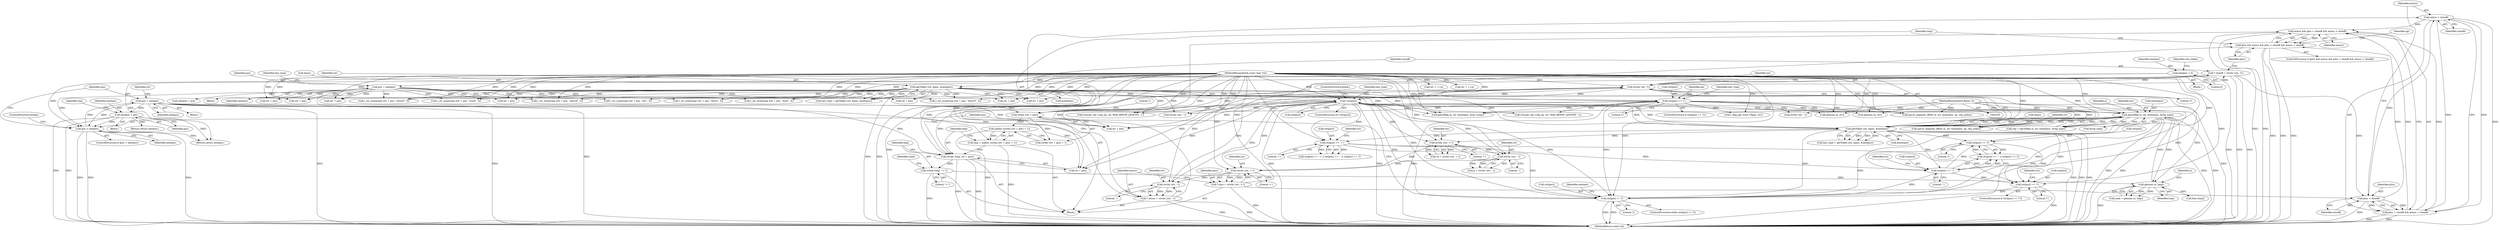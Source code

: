 digraph "0_radare2_9b46d38dd3c4de6048a488b655c7319f845af185@API" {
"1000651" [label="(Call,minus < closeB)"];
"1000631" [label="(Call,* minus = strchr (str, '-'))"];
"1000633" [label="(Call,strchr (str, '-'))"];
"1000627" [label="(Call,strchr (str, '+'))"];
"1000598" [label="(Call,strchr (str, '+'))"];
"1000377" [label="(Call,!str[pos])"];
"1000489" [label="(Call,parseReg (a, str, &nextpos, &reg_type))"];
"1000682" [label="(Call,getnum (a, tmp))"];
"1000106" [label="(MethodParameterIn,RAsm *a)"];
"1000676" [label="(Call,strtok (tmp, \"+-\"))"];
"1000671" [label="(Call,strcpy (tmp, str + pos))"];
"1000662" [label="(Call,tmp = malloc (strlen (str + pos) + 1))"];
"1000664" [label="(Call,malloc (strlen (str + pos) + 1))"];
"1000666" [label="(Call,strlen (str + pos))"];
"1000639" [label="(Call,strchr (str, ']'))"];
"1000107" [label="(MethodParameterIn,const char *str)"];
"1000373" [label="(Call,pos = nextpos)"];
"1000368" [label="(Call,pos > nextpos)"];
"1000137" [label="(Call,pos = nextpos)"];
"1000113" [label="(Call,nextpos = 0)"];
"1000484" [label="(Call,nextpos = pos)"];
"1000385" [label="(Call,getToken (str, &pos, &nextpos))"];
"1000142" [label="(Call,getToken (str, &pos, &nextpos))"];
"1000361" [label="(Call,str[pos] != ']')"];
"1000409" [label="(Call,str[pos] == ']')"];
"1000404" [label="(Call,str[pos] == '-')"];
"1000398" [label="(Call,str[pos] == '+')"];
"1000458" [label="(Call,str[pos] == '*')"];
"1000314" [label="(Call,str[pos] == '[')"];
"1000612" [label="(Call,strchr (str, '-'))"];
"1000648" [label="(Call,plus < closeB)"];
"1000625" [label="(Call,* plus = strchr (str, '+'))"];
"1000637" [label="(Call,* closeB = strchr (str, ']'))"];
"1000645" [label="(Call,minus && plus < closeB && minus < closeB)"];
"1000643" [label="(Call,plus && minus && plus < closeB && minus < closeB)"];
"1000647" [label="(Call,plus < closeB && minus < closeB)"];
"1000641" [label="(Literal,']')"];
"1000404" [label="(Call,str[pos] == '-')"];
"1000484" [label="(Call,nextpos = pos)"];
"1000640" [label="(Identifier,str)"];
"1000142" [label="(Call,getToken (str, &pos, &nextpos))"];
"1000409" [label="(Call,str[pos] == ']')"];
"1000363" [label="(Identifier,str)"];
"1000140" [label="(Call,last_type = getToken (str, &pos, &nextpos))"];
"1000637" [label="(Call,* closeB = strchr (str, ']'))"];
"1000314" [label="(Call,str[pos] == '[')"];
"1000613" [label="(Identifier,str)"];
"1000708" [label="(Call,strncpy (op->rep_op, str, MAX_REPOP_LENGTH - 1))"];
"1000932" [label="(Return,return nextpos;)"];
"1000462" [label="(Literal,'*')"];
"1000386" [label="(Identifier,str)"];
"1000909" [label="(Call,strchr (str, '-'))"];
"1000672" [label="(Identifier,tmp)"];
"1000614" [label="(Literal,'-')"];
"1000150" [label="(Call,r_str_ncasecmp (str + pos, \"ptr\", 3))"];
"1000411" [label="(Identifier,str)"];
"1000370" [label="(Identifier,nextpos)"];
"1000106" [label="(MethodParameterIn,RAsm *a)"];
"1000858" [label="(Call,str = ++p)"];
"1000458" [label="(Call,str[pos] == '*')"];
"1000378" [label="(Call,str[pos])"];
"1000638" [label="(Identifier,closeB)"];
"1000846" [label="(Call,strchr (str, '-'))"];
"1000646" [label="(Identifier,minus)"];
"1000413" [label="(Literal,']')"];
"1000486" [label="(Identifier,pos)"];
"1000644" [label="(Identifier,plus)"];
"1000212" [label="(Call,str + pos)"];
"1000318" [label="(Literal,'[')"];
"1000236" [label="(Call,r_str_ncasecmp (str + pos, \"qword\", 5))"];
"1000610" [label="(Call,p = strchr (str, '-'))"];
"1000114" [label="(Identifier,nextpos)"];
"1000488" [label="(Identifier,reg)"];
"1000684" [label="(Identifier,tmp)"];
"1000696" [label="(Call,nextpos = pos)"];
"1000385" [label="(Call,getToken (str, &pos, &nextpos))"];
"1000929" [label="(Call,getnum (a, str))"];
"1000141" [label="(Identifier,last_type)"];
"1000162" [label="(Call,str + pos)"];
"1000408" [label="(Literal,'-')"];
"1000673" [label="(Call,str + pos)"];
"1000405" [label="(Call,str[pos])"];
"1000375" [label="(Identifier,nextpos)"];
"1000261" [label="(Call,r_str_ncasecmp (str + pos, \"oword\", 5))"];
"1000491" [label="(Identifier,str)"];
"1000627" [label="(Call,strchr (str, '+'))"];
"1000650" [label="(Identifier,closeB)"];
"1000469" [label="(Block,)"];
"1000657" [label="(Identifier,op)"];
"1000670" [label="(Literal,1)"];
"1000685" [label="(Call,free (tmp))"];
"1000652" [label="(Identifier,minus)"];
"1000366" [label="(Block,)"];
"1000683" [label="(Identifier,a)"];
"1000376" [label="(ControlStructure,if (!str[pos]))"];
"1000639" [label="(Call,strchr (str, ']'))"];
"1000489" [label="(Call,parseReg (a, str, &nextpos, &reg_type))"];
"1000633" [label="(Call,strchr (str, '-'))"];
"1000678" [label="(Literal,\"+-\")"];
"1000662" [label="(Call,tmp = malloc (strlen (str + pos) + 1))"];
"1000137" [label="(Call,pos = nextpos)"];
"1000612" [label="(Call,strchr (str, '-'))"];
"1000771" [label="(Call,parse_segment_offset (a, str, &nextpos, op, reg_index))"];
"1000143" [label="(Identifier,str)"];
"1000459" [label="(Call,str[pos])"];
"1000631" [label="(Call,* minus = strchr (str, '-'))"];
"1000666" [label="(Call,strlen (str + pos))"];
"1000600" [label="(Literal,'+')"];
"1000682" [label="(Call,getnum (a, tmp))"];
"1000262" [label="(Call,str + pos)"];
"1000635" [label="(Literal,'-')"];
"1000921" [label="(Call,str = ++p)"];
"1000365" [label="(Literal,']')"];
"1000362" [label="(Call,str[pos])"];
"1000373" [label="(Call,pos = nextpos)"];
"1000138" [label="(Identifier,pos)"];
"1000237" [label="(Call,str + pos)"];
"1000119" [label="(Identifier,size_token)"];
"1000554" [label="(Call,parse_segment_offset (a, str, &nextpos, op, reg_index))"];
"1000457" [label="(ControlStructure,if (str[pos] == '*'))"];
"1000832" [label="(Call,r_flag_get (core->flags, str))"];
"1000110" [label="(Block,)"];
"1000315" [label="(Call,str[pos])"];
"1000323" [label="(Identifier,op)"];
"1000634" [label="(Identifier,str)"];
"1000387" [label="(Call,&pos)"];
"1000374" [label="(Identifier,pos)"];
"1000598" [label="(Call,strchr (str, '+'))"];
"1000151" [label="(Call,str + pos)"];
"1000113" [label="(Call,nextpos = 0)"];
"1000671" [label="(Call,strcpy (tmp, str + pos))"];
"1000397" [label="(Call,str[pos] == '+' || str[pos] == '-' || str[pos] == ']')"];
"1000383" [label="(Call,last_type = getToken (str, &pos, &nextpos))"];
"1000645" [label="(Call,minus && plus < closeB && minus < closeB)"];
"1000382" [label="(ControlStructure,break;)"];
"1000107" [label="(MethodParameterIn,const char *str)"];
"1000494" [label="(Call,&reg_type)"];
"1000626" [label="(Identifier,plus)"];
"1000211" [label="(Call,r_str_ncasecmp (str + pos, \"dword\", 5))"];
"1000287" [label="(Call,str + pos)"];
"1000648" [label="(Call,plus < closeB)"];
"1000731" [label="(Call,parseReg (a, str, &nextpos, &op->type))"];
"1000665" [label="(Call,strlen (str + pos) + 1)"];
"1000492" [label="(Call,&nextpos)"];
"1000367" [label="(ControlStructure,if (pos > nextpos))"];
"1000187" [label="(Call,str + pos)"];
"1000642" [label="(ControlStructure,if (plus && minus && plus < closeB && minus < closeB))"];
"1000933" [label="(Identifier,nextpos)"];
"1000360" [label="(ControlStructure,while (str[pos] != ']'))"];
"1000653" [label="(Identifier,closeB)"];
"1000286" [label="(Call,r_str_ncasecmp (str + pos, \"tbyte\", 5))"];
"1000487" [label="(Call,reg = parseReg (a, str, &nextpos, &reg_type))"];
"1000664" [label="(Call,malloc (strlen (str + pos) + 1))"];
"1000146" [label="(Call,&nextpos)"];
"1000403" [label="(Call,str[pos] == '-' || str[pos] == ']')"];
"1000866" [label="(Call,getnum (a, str))"];
"1000693" [label="(Identifier,last_type)"];
"1000490" [label="(Identifier,a)"];
"1000361" [label="(Call,str[pos] != ']')"];
"1000594" [label="(Block,)"];
"1000399" [label="(Call,str[pos])"];
"1000372" [label="(ControlStructure,break;)"];
"1000144" [label="(Call,&pos)"];
"1000680" [label="(Call,read = getnum (a, tmp))"];
"1000384" [label="(Identifier,last_type)"];
"1000369" [label="(Identifier,pos)"];
"1000681" [label="(Identifier,read)"];
"1000877" [label="(Call,strncpy (op->rep_op, str, MAX_REPOP_LENGTH - 1))"];
"1000667" [label="(Call,str + pos)"];
"1000115" [label="(Literal,0)"];
"1000186" [label="(Call,r_str_ncasecmp (str + pos, \"word\", 4))"];
"1000136" [label="(Block,)"];
"1000161" [label="(Call,r_str_ncasecmp (str + pos, \"byte\", 4))"];
"1000596" [label="(Call,*p = strchr (str, '+'))"];
"1000628" [label="(Identifier,str)"];
"1000647" [label="(Call,plus < closeB && minus < closeB)"];
"1000377" [label="(Call,!str[pos])"];
"1000632" [label="(Identifier,minus)"];
"1000406" [label="(Identifier,str)"];
"1000934" [label="(MethodReturn,static int)"];
"1000651" [label="(Call,minus < closeB)"];
"1000485" [label="(Identifier,nextpos)"];
"1000313" [label="(ControlStructure,if (str[pos] == '['))"];
"1000629" [label="(Literal,'+')"];
"1000663" [label="(Identifier,tmp)"];
"1000643" [label="(Call,plus && minus && plus < closeB && minus < closeB)"];
"1000398" [label="(Call,str[pos] == '+')"];
"1000561" [label="(Return,return nextpos;)"];
"1000139" [label="(Identifier,nextpos)"];
"1000677" [label="(Identifier,tmp)"];
"1000410" [label="(Call,str[pos])"];
"1000599" [label="(Identifier,str)"];
"1000389" [label="(Call,&nextpos)"];
"1000676" [label="(Call,strtok (tmp, \"+-\"))"];
"1000402" [label="(Literal,'+')"];
"1000625" [label="(Call,* plus = strchr (str, '+'))"];
"1000379" [label="(Identifier,str)"];
"1000649" [label="(Identifier,plus)"];
"1000368" [label="(Call,pos > nextpos)"];
"1000651" -> "1000647"  [label="AST: "];
"1000651" -> "1000653"  [label="CFG: "];
"1000652" -> "1000651"  [label="AST: "];
"1000653" -> "1000651"  [label="AST: "];
"1000647" -> "1000651"  [label="CFG: "];
"1000651" -> "1000934"  [label="DDG: "];
"1000651" -> "1000645"  [label="DDG: "];
"1000651" -> "1000647"  [label="DDG: "];
"1000651" -> "1000647"  [label="DDG: "];
"1000631" -> "1000651"  [label="DDG: "];
"1000648" -> "1000651"  [label="DDG: "];
"1000631" -> "1000594"  [label="AST: "];
"1000631" -> "1000633"  [label="CFG: "];
"1000632" -> "1000631"  [label="AST: "];
"1000633" -> "1000631"  [label="AST: "];
"1000638" -> "1000631"  [label="CFG: "];
"1000631" -> "1000934"  [label="DDG: "];
"1000631" -> "1000934"  [label="DDG: "];
"1000633" -> "1000631"  [label="DDG: "];
"1000633" -> "1000631"  [label="DDG: "];
"1000631" -> "1000645"  [label="DDG: "];
"1000633" -> "1000635"  [label="CFG: "];
"1000634" -> "1000633"  [label="AST: "];
"1000635" -> "1000633"  [label="AST: "];
"1000627" -> "1000633"  [label="DDG: "];
"1000377" -> "1000633"  [label="DDG: "];
"1000107" -> "1000633"  [label="DDG: "];
"1000633" -> "1000639"  [label="DDG: "];
"1000627" -> "1000625"  [label="AST: "];
"1000627" -> "1000629"  [label="CFG: "];
"1000628" -> "1000627"  [label="AST: "];
"1000629" -> "1000627"  [label="AST: "];
"1000625" -> "1000627"  [label="CFG: "];
"1000627" -> "1000625"  [label="DDG: "];
"1000627" -> "1000625"  [label="DDG: "];
"1000598" -> "1000627"  [label="DDG: "];
"1000612" -> "1000627"  [label="DDG: "];
"1000377" -> "1000627"  [label="DDG: "];
"1000107" -> "1000627"  [label="DDG: "];
"1000598" -> "1000596"  [label="AST: "];
"1000598" -> "1000600"  [label="CFG: "];
"1000599" -> "1000598"  [label="AST: "];
"1000600" -> "1000598"  [label="AST: "];
"1000596" -> "1000598"  [label="CFG: "];
"1000598" -> "1000596"  [label="DDG: "];
"1000598" -> "1000596"  [label="DDG: "];
"1000377" -> "1000598"  [label="DDG: "];
"1000385" -> "1000598"  [label="DDG: "];
"1000107" -> "1000598"  [label="DDG: "];
"1000598" -> "1000612"  [label="DDG: "];
"1000377" -> "1000376"  [label="AST: "];
"1000377" -> "1000378"  [label="CFG: "];
"1000378" -> "1000377"  [label="AST: "];
"1000382" -> "1000377"  [label="CFG: "];
"1000384" -> "1000377"  [label="CFG: "];
"1000377" -> "1000934"  [label="DDG: "];
"1000377" -> "1000934"  [label="DDG: "];
"1000377" -> "1000361"  [label="DDG: "];
"1000489" -> "1000377"  [label="DDG: "];
"1000385" -> "1000377"  [label="DDG: "];
"1000361" -> "1000377"  [label="DDG: "];
"1000107" -> "1000377"  [label="DDG: "];
"1000142" -> "1000377"  [label="DDG: "];
"1000639" -> "1000377"  [label="DDG: "];
"1000377" -> "1000385"  [label="DDG: "];
"1000377" -> "1000398"  [label="DDG: "];
"1000377" -> "1000489"  [label="DDG: "];
"1000377" -> "1000554"  [label="DDG: "];
"1000377" -> "1000612"  [label="DDG: "];
"1000377" -> "1000639"  [label="DDG: "];
"1000377" -> "1000666"  [label="DDG: "];
"1000377" -> "1000667"  [label="DDG: "];
"1000377" -> "1000671"  [label="DDG: "];
"1000377" -> "1000673"  [label="DDG: "];
"1000489" -> "1000487"  [label="AST: "];
"1000489" -> "1000494"  [label="CFG: "];
"1000490" -> "1000489"  [label="AST: "];
"1000491" -> "1000489"  [label="AST: "];
"1000492" -> "1000489"  [label="AST: "];
"1000494" -> "1000489"  [label="AST: "];
"1000487" -> "1000489"  [label="CFG: "];
"1000489" -> "1000934"  [label="DDG: "];
"1000489" -> "1000934"  [label="DDG: "];
"1000489" -> "1000934"  [label="DDG: "];
"1000489" -> "1000934"  [label="DDG: "];
"1000489" -> "1000361"  [label="DDG: "];
"1000489" -> "1000385"  [label="DDG: "];
"1000489" -> "1000385"  [label="DDG: "];
"1000489" -> "1000487"  [label="DDG: "];
"1000489" -> "1000487"  [label="DDG: "];
"1000489" -> "1000487"  [label="DDG: "];
"1000489" -> "1000487"  [label="DDG: "];
"1000682" -> "1000489"  [label="DDG: "];
"1000106" -> "1000489"  [label="DDG: "];
"1000385" -> "1000489"  [label="DDG: "];
"1000385" -> "1000489"  [label="DDG: "];
"1000107" -> "1000489"  [label="DDG: "];
"1000489" -> "1000554"  [label="DDG: "];
"1000489" -> "1000554"  [label="DDG: "];
"1000489" -> "1000554"  [label="DDG: "];
"1000489" -> "1000682"  [label="DDG: "];
"1000682" -> "1000680"  [label="AST: "];
"1000682" -> "1000684"  [label="CFG: "];
"1000683" -> "1000682"  [label="AST: "];
"1000684" -> "1000682"  [label="AST: "];
"1000680" -> "1000682"  [label="CFG: "];
"1000682" -> "1000934"  [label="DDG: "];
"1000682" -> "1000680"  [label="DDG: "];
"1000682" -> "1000680"  [label="DDG: "];
"1000106" -> "1000682"  [label="DDG: "];
"1000676" -> "1000682"  [label="DDG: "];
"1000682" -> "1000685"  [label="DDG: "];
"1000106" -> "1000105"  [label="AST: "];
"1000106" -> "1000934"  [label="DDG: "];
"1000106" -> "1000554"  [label="DDG: "];
"1000106" -> "1000731"  [label="DDG: "];
"1000106" -> "1000771"  [label="DDG: "];
"1000106" -> "1000866"  [label="DDG: "];
"1000106" -> "1000929"  [label="DDG: "];
"1000676" -> "1000594"  [label="AST: "];
"1000676" -> "1000678"  [label="CFG: "];
"1000677" -> "1000676"  [label="AST: "];
"1000678" -> "1000676"  [label="AST: "];
"1000681" -> "1000676"  [label="CFG: "];
"1000676" -> "1000934"  [label="DDG: "];
"1000671" -> "1000676"  [label="DDG: "];
"1000671" -> "1000594"  [label="AST: "];
"1000671" -> "1000673"  [label="CFG: "];
"1000672" -> "1000671"  [label="AST: "];
"1000673" -> "1000671"  [label="AST: "];
"1000677" -> "1000671"  [label="CFG: "];
"1000671" -> "1000934"  [label="DDG: "];
"1000671" -> "1000934"  [label="DDG: "];
"1000662" -> "1000671"  [label="DDG: "];
"1000107" -> "1000671"  [label="DDG: "];
"1000639" -> "1000671"  [label="DDG: "];
"1000373" -> "1000671"  [label="DDG: "];
"1000662" -> "1000594"  [label="AST: "];
"1000662" -> "1000664"  [label="CFG: "];
"1000663" -> "1000662"  [label="AST: "];
"1000664" -> "1000662"  [label="AST: "];
"1000672" -> "1000662"  [label="CFG: "];
"1000662" -> "1000934"  [label="DDG: "];
"1000664" -> "1000662"  [label="DDG: "];
"1000664" -> "1000665"  [label="CFG: "];
"1000665" -> "1000664"  [label="AST: "];
"1000664" -> "1000934"  [label="DDG: "];
"1000666" -> "1000664"  [label="DDG: "];
"1000666" -> "1000665"  [label="AST: "];
"1000666" -> "1000667"  [label="CFG: "];
"1000667" -> "1000666"  [label="AST: "];
"1000670" -> "1000666"  [label="CFG: "];
"1000666" -> "1000665"  [label="DDG: "];
"1000639" -> "1000666"  [label="DDG: "];
"1000107" -> "1000666"  [label="DDG: "];
"1000373" -> "1000666"  [label="DDG: "];
"1000639" -> "1000637"  [label="AST: "];
"1000639" -> "1000641"  [label="CFG: "];
"1000640" -> "1000639"  [label="AST: "];
"1000641" -> "1000639"  [label="AST: "];
"1000637" -> "1000639"  [label="CFG: "];
"1000639" -> "1000361"  [label="DDG: "];
"1000639" -> "1000385"  [label="DDG: "];
"1000639" -> "1000637"  [label="DDG: "];
"1000639" -> "1000637"  [label="DDG: "];
"1000107" -> "1000639"  [label="DDG: "];
"1000639" -> "1000667"  [label="DDG: "];
"1000639" -> "1000673"  [label="DDG: "];
"1000107" -> "1000105"  [label="AST: "];
"1000107" -> "1000934"  [label="DDG: "];
"1000107" -> "1000142"  [label="DDG: "];
"1000107" -> "1000150"  [label="DDG: "];
"1000107" -> "1000151"  [label="DDG: "];
"1000107" -> "1000161"  [label="DDG: "];
"1000107" -> "1000162"  [label="DDG: "];
"1000107" -> "1000186"  [label="DDG: "];
"1000107" -> "1000187"  [label="DDG: "];
"1000107" -> "1000211"  [label="DDG: "];
"1000107" -> "1000212"  [label="DDG: "];
"1000107" -> "1000236"  [label="DDG: "];
"1000107" -> "1000237"  [label="DDG: "];
"1000107" -> "1000261"  [label="DDG: "];
"1000107" -> "1000262"  [label="DDG: "];
"1000107" -> "1000286"  [label="DDG: "];
"1000107" -> "1000287"  [label="DDG: "];
"1000107" -> "1000314"  [label="DDG: "];
"1000107" -> "1000361"  [label="DDG: "];
"1000107" -> "1000385"  [label="DDG: "];
"1000107" -> "1000398"  [label="DDG: "];
"1000107" -> "1000404"  [label="DDG: "];
"1000107" -> "1000409"  [label="DDG: "];
"1000107" -> "1000458"  [label="DDG: "];
"1000107" -> "1000554"  [label="DDG: "];
"1000107" -> "1000612"  [label="DDG: "];
"1000107" -> "1000667"  [label="DDG: "];
"1000107" -> "1000673"  [label="DDG: "];
"1000107" -> "1000708"  [label="DDG: "];
"1000107" -> "1000731"  [label="DDG: "];
"1000107" -> "1000771"  [label="DDG: "];
"1000107" -> "1000832"  [label="DDG: "];
"1000107" -> "1000846"  [label="DDG: "];
"1000107" -> "1000858"  [label="DDG: "];
"1000107" -> "1000866"  [label="DDG: "];
"1000107" -> "1000877"  [label="DDG: "];
"1000107" -> "1000909"  [label="DDG: "];
"1000107" -> "1000921"  [label="DDG: "];
"1000107" -> "1000929"  [label="DDG: "];
"1000373" -> "1000366"  [label="AST: "];
"1000373" -> "1000375"  [label="CFG: "];
"1000374" -> "1000373"  [label="AST: "];
"1000375" -> "1000373"  [label="AST: "];
"1000379" -> "1000373"  [label="CFG: "];
"1000373" -> "1000934"  [label="DDG: "];
"1000373" -> "1000934"  [label="DDG: "];
"1000373" -> "1000368"  [label="DDG: "];
"1000368" -> "1000373"  [label="DDG: "];
"1000373" -> "1000484"  [label="DDG: "];
"1000373" -> "1000667"  [label="DDG: "];
"1000373" -> "1000673"  [label="DDG: "];
"1000368" -> "1000367"  [label="AST: "];
"1000368" -> "1000370"  [label="CFG: "];
"1000369" -> "1000368"  [label="AST: "];
"1000370" -> "1000368"  [label="AST: "];
"1000372" -> "1000368"  [label="CFG: "];
"1000374" -> "1000368"  [label="CFG: "];
"1000368" -> "1000934"  [label="DDG: "];
"1000368" -> "1000934"  [label="DDG: "];
"1000368" -> "1000934"  [label="DDG: "];
"1000137" -> "1000368"  [label="DDG: "];
"1000113" -> "1000368"  [label="DDG: "];
"1000484" -> "1000368"  [label="DDG: "];
"1000368" -> "1000932"  [label="DDG: "];
"1000137" -> "1000136"  [label="AST: "];
"1000137" -> "1000139"  [label="CFG: "];
"1000138" -> "1000137"  [label="AST: "];
"1000139" -> "1000137"  [label="AST: "];
"1000141" -> "1000137"  [label="CFG: "];
"1000137" -> "1000934"  [label="DDG: "];
"1000113" -> "1000137"  [label="DDG: "];
"1000137" -> "1000150"  [label="DDG: "];
"1000137" -> "1000151"  [label="DDG: "];
"1000137" -> "1000161"  [label="DDG: "];
"1000137" -> "1000162"  [label="DDG: "];
"1000137" -> "1000186"  [label="DDG: "];
"1000137" -> "1000187"  [label="DDG: "];
"1000137" -> "1000211"  [label="DDG: "];
"1000137" -> "1000212"  [label="DDG: "];
"1000137" -> "1000236"  [label="DDG: "];
"1000137" -> "1000237"  [label="DDG: "];
"1000137" -> "1000261"  [label="DDG: "];
"1000137" -> "1000262"  [label="DDG: "];
"1000137" -> "1000286"  [label="DDG: "];
"1000137" -> "1000287"  [label="DDG: "];
"1000137" -> "1000696"  [label="DDG: "];
"1000113" -> "1000110"  [label="AST: "];
"1000113" -> "1000115"  [label="CFG: "];
"1000114" -> "1000113"  [label="AST: "];
"1000115" -> "1000113"  [label="AST: "];
"1000119" -> "1000113"  [label="CFG: "];
"1000113" -> "1000934"  [label="DDG: "];
"1000113" -> "1000932"  [label="DDG: "];
"1000484" -> "1000469"  [label="AST: "];
"1000484" -> "1000486"  [label="CFG: "];
"1000485" -> "1000484"  [label="AST: "];
"1000486" -> "1000484"  [label="AST: "];
"1000488" -> "1000484"  [label="CFG: "];
"1000484" -> "1000934"  [label="DDG: "];
"1000484" -> "1000934"  [label="DDG: "];
"1000484" -> "1000561"  [label="DDG: "];
"1000484" -> "1000932"  [label="DDG: "];
"1000385" -> "1000383"  [label="AST: "];
"1000385" -> "1000389"  [label="CFG: "];
"1000386" -> "1000385"  [label="AST: "];
"1000387" -> "1000385"  [label="AST: "];
"1000389" -> "1000385"  [label="AST: "];
"1000383" -> "1000385"  [label="CFG: "];
"1000385" -> "1000934"  [label="DDG: "];
"1000385" -> "1000934"  [label="DDG: "];
"1000385" -> "1000934"  [label="DDG: "];
"1000385" -> "1000361"  [label="DDG: "];
"1000385" -> "1000383"  [label="DDG: "];
"1000385" -> "1000383"  [label="DDG: "];
"1000385" -> "1000383"  [label="DDG: "];
"1000142" -> "1000385"  [label="DDG: "];
"1000142" -> "1000385"  [label="DDG: "];
"1000142" -> "1000385"  [label="DDG: "];
"1000385" -> "1000398"  [label="DDG: "];
"1000385" -> "1000404"  [label="DDG: "];
"1000385" -> "1000409"  [label="DDG: "];
"1000385" -> "1000458"  [label="DDG: "];
"1000142" -> "1000140"  [label="AST: "];
"1000142" -> "1000146"  [label="CFG: "];
"1000143" -> "1000142"  [label="AST: "];
"1000144" -> "1000142"  [label="AST: "];
"1000146" -> "1000142"  [label="AST: "];
"1000140" -> "1000142"  [label="CFG: "];
"1000142" -> "1000934"  [label="DDG: "];
"1000142" -> "1000934"  [label="DDG: "];
"1000142" -> "1000140"  [label="DDG: "];
"1000142" -> "1000140"  [label="DDG: "];
"1000142" -> "1000140"  [label="DDG: "];
"1000142" -> "1000150"  [label="DDG: "];
"1000142" -> "1000151"  [label="DDG: "];
"1000142" -> "1000161"  [label="DDG: "];
"1000142" -> "1000162"  [label="DDG: "];
"1000142" -> "1000186"  [label="DDG: "];
"1000142" -> "1000187"  [label="DDG: "];
"1000142" -> "1000211"  [label="DDG: "];
"1000142" -> "1000212"  [label="DDG: "];
"1000142" -> "1000236"  [label="DDG: "];
"1000142" -> "1000237"  [label="DDG: "];
"1000142" -> "1000261"  [label="DDG: "];
"1000142" -> "1000262"  [label="DDG: "];
"1000142" -> "1000286"  [label="DDG: "];
"1000142" -> "1000287"  [label="DDG: "];
"1000142" -> "1000314"  [label="DDG: "];
"1000142" -> "1000361"  [label="DDG: "];
"1000142" -> "1000708"  [label="DDG: "];
"1000142" -> "1000731"  [label="DDG: "];
"1000142" -> "1000731"  [label="DDG: "];
"1000142" -> "1000909"  [label="DDG: "];
"1000361" -> "1000360"  [label="AST: "];
"1000361" -> "1000365"  [label="CFG: "];
"1000362" -> "1000361"  [label="AST: "];
"1000365" -> "1000361"  [label="AST: "];
"1000369" -> "1000361"  [label="CFG: "];
"1000933" -> "1000361"  [label="CFG: "];
"1000361" -> "1000934"  [label="DDG: "];
"1000361" -> "1000934"  [label="DDG: "];
"1000409" -> "1000361"  [label="DDG: "];
"1000398" -> "1000361"  [label="DDG: "];
"1000404" -> "1000361"  [label="DDG: "];
"1000458" -> "1000361"  [label="DDG: "];
"1000314" -> "1000361"  [label="DDG: "];
"1000409" -> "1000403"  [label="AST: "];
"1000409" -> "1000413"  [label="CFG: "];
"1000410" -> "1000409"  [label="AST: "];
"1000413" -> "1000409"  [label="AST: "];
"1000403" -> "1000409"  [label="CFG: "];
"1000409" -> "1000403"  [label="DDG: "];
"1000409" -> "1000403"  [label="DDG: "];
"1000404" -> "1000409"  [label="DDG: "];
"1000409" -> "1000458"  [label="DDG: "];
"1000404" -> "1000403"  [label="AST: "];
"1000404" -> "1000408"  [label="CFG: "];
"1000405" -> "1000404"  [label="AST: "];
"1000408" -> "1000404"  [label="AST: "];
"1000411" -> "1000404"  [label="CFG: "];
"1000403" -> "1000404"  [label="CFG: "];
"1000404" -> "1000403"  [label="DDG: "];
"1000404" -> "1000403"  [label="DDG: "];
"1000398" -> "1000404"  [label="DDG: "];
"1000404" -> "1000458"  [label="DDG: "];
"1000398" -> "1000397"  [label="AST: "];
"1000398" -> "1000402"  [label="CFG: "];
"1000399" -> "1000398"  [label="AST: "];
"1000402" -> "1000398"  [label="AST: "];
"1000406" -> "1000398"  [label="CFG: "];
"1000397" -> "1000398"  [label="CFG: "];
"1000398" -> "1000397"  [label="DDG: "];
"1000398" -> "1000397"  [label="DDG: "];
"1000398" -> "1000458"  [label="DDG: "];
"1000458" -> "1000457"  [label="AST: "];
"1000458" -> "1000462"  [label="CFG: "];
"1000459" -> "1000458"  [label="AST: "];
"1000462" -> "1000458"  [label="AST: "];
"1000363" -> "1000458"  [label="CFG: "];
"1000458" -> "1000934"  [label="DDG: "];
"1000314" -> "1000313"  [label="AST: "];
"1000314" -> "1000318"  [label="CFG: "];
"1000315" -> "1000314"  [label="AST: "];
"1000318" -> "1000314"  [label="AST: "];
"1000323" -> "1000314"  [label="CFG: "];
"1000693" -> "1000314"  [label="CFG: "];
"1000314" -> "1000934"  [label="DDG: "];
"1000314" -> "1000934"  [label="DDG: "];
"1000314" -> "1000708"  [label="DDG: "];
"1000314" -> "1000731"  [label="DDG: "];
"1000314" -> "1000771"  [label="DDG: "];
"1000314" -> "1000832"  [label="DDG: "];
"1000314" -> "1000846"  [label="DDG: "];
"1000314" -> "1000866"  [label="DDG: "];
"1000314" -> "1000877"  [label="DDG: "];
"1000314" -> "1000909"  [label="DDG: "];
"1000314" -> "1000929"  [label="DDG: "];
"1000612" -> "1000610"  [label="AST: "];
"1000612" -> "1000614"  [label="CFG: "];
"1000613" -> "1000612"  [label="AST: "];
"1000614" -> "1000612"  [label="AST: "];
"1000610" -> "1000612"  [label="CFG: "];
"1000612" -> "1000610"  [label="DDG: "];
"1000612" -> "1000610"  [label="DDG: "];
"1000648" -> "1000647"  [label="AST: "];
"1000648" -> "1000650"  [label="CFG: "];
"1000649" -> "1000648"  [label="AST: "];
"1000650" -> "1000648"  [label="AST: "];
"1000652" -> "1000648"  [label="CFG: "];
"1000647" -> "1000648"  [label="CFG: "];
"1000648" -> "1000934"  [label="DDG: "];
"1000648" -> "1000643"  [label="DDG: "];
"1000648" -> "1000647"  [label="DDG: "];
"1000648" -> "1000647"  [label="DDG: "];
"1000625" -> "1000648"  [label="DDG: "];
"1000637" -> "1000648"  [label="DDG: "];
"1000625" -> "1000594"  [label="AST: "];
"1000626" -> "1000625"  [label="AST: "];
"1000632" -> "1000625"  [label="CFG: "];
"1000625" -> "1000934"  [label="DDG: "];
"1000625" -> "1000643"  [label="DDG: "];
"1000637" -> "1000594"  [label="AST: "];
"1000638" -> "1000637"  [label="AST: "];
"1000644" -> "1000637"  [label="CFG: "];
"1000637" -> "1000934"  [label="DDG: "];
"1000637" -> "1000934"  [label="DDG: "];
"1000645" -> "1000643"  [label="AST: "];
"1000645" -> "1000646"  [label="CFG: "];
"1000645" -> "1000647"  [label="CFG: "];
"1000646" -> "1000645"  [label="AST: "];
"1000647" -> "1000645"  [label="AST: "];
"1000643" -> "1000645"  [label="CFG: "];
"1000645" -> "1000934"  [label="DDG: "];
"1000645" -> "1000934"  [label="DDG: "];
"1000645" -> "1000643"  [label="DDG: "];
"1000645" -> "1000643"  [label="DDG: "];
"1000647" -> "1000645"  [label="DDG: "];
"1000647" -> "1000645"  [label="DDG: "];
"1000643" -> "1000642"  [label="AST: "];
"1000643" -> "1000644"  [label="CFG: "];
"1000644" -> "1000643"  [label="AST: "];
"1000657" -> "1000643"  [label="CFG: "];
"1000663" -> "1000643"  [label="CFG: "];
"1000643" -> "1000934"  [label="DDG: "];
"1000643" -> "1000934"  [label="DDG: "];
"1000643" -> "1000934"  [label="DDG: "];
"1000647" -> "1000934"  [label="DDG: "];
"1000647" -> "1000934"  [label="DDG: "];
}
